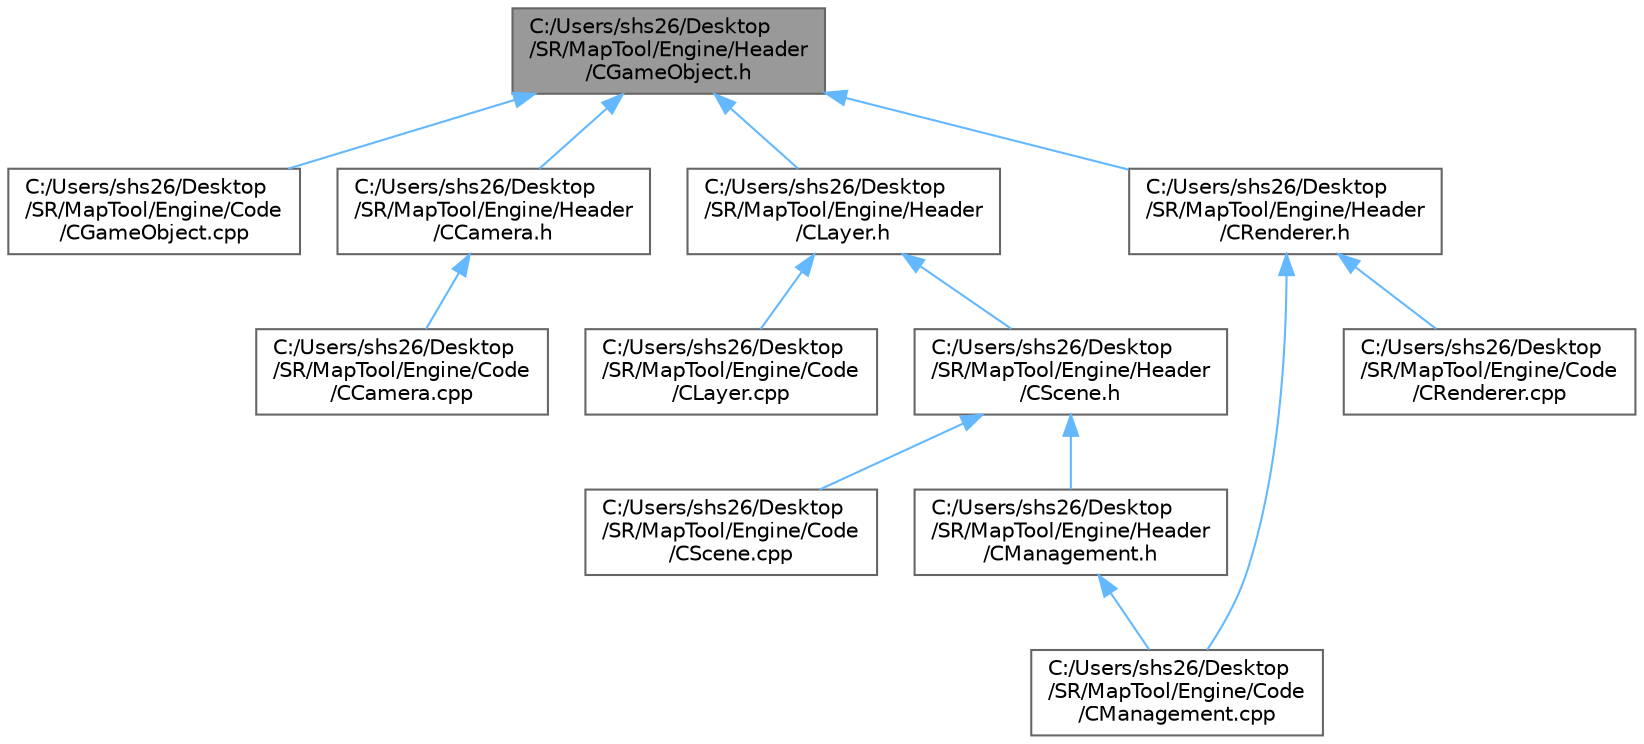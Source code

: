 digraph "C:/Users/shs26/Desktop/SR/MapTool/Engine/Header/CGameObject.h"
{
 // LATEX_PDF_SIZE
  bgcolor="transparent";
  edge [fontname=Helvetica,fontsize=10,labelfontname=Helvetica,labelfontsize=10];
  node [fontname=Helvetica,fontsize=10,shape=box,height=0.2,width=0.4];
  Node1 [id="Node000001",label="C:/Users/shs26/Desktop\l/SR/MapTool/Engine/Header\l/CGameObject.h",height=0.2,width=0.4,color="gray40", fillcolor="grey60", style="filled", fontcolor="black",tooltip=" "];
  Node1 -> Node2 [id="edge13_Node000001_Node000002",dir="back",color="steelblue1",style="solid",tooltip=" "];
  Node2 [id="Node000002",label="C:/Users/shs26/Desktop\l/SR/MapTool/Engine/Code\l/CGameObject.cpp",height=0.2,width=0.4,color="grey40", fillcolor="white", style="filled",URL="$_c_game_object_8cpp.html",tooltip=" "];
  Node1 -> Node3 [id="edge14_Node000001_Node000003",dir="back",color="steelblue1",style="solid",tooltip=" "];
  Node3 [id="Node000003",label="C:/Users/shs26/Desktop\l/SR/MapTool/Engine/Header\l/CCamera.h",height=0.2,width=0.4,color="grey40", fillcolor="white", style="filled",URL="$_c_camera_8h.html",tooltip=" "];
  Node3 -> Node4 [id="edge15_Node000003_Node000004",dir="back",color="steelblue1",style="solid",tooltip=" "];
  Node4 [id="Node000004",label="C:/Users/shs26/Desktop\l/SR/MapTool/Engine/Code\l/CCamera.cpp",height=0.2,width=0.4,color="grey40", fillcolor="white", style="filled",URL="$_c_camera_8cpp.html",tooltip=" "];
  Node1 -> Node5 [id="edge16_Node000001_Node000005",dir="back",color="steelblue1",style="solid",tooltip=" "];
  Node5 [id="Node000005",label="C:/Users/shs26/Desktop\l/SR/MapTool/Engine/Header\l/CLayer.h",height=0.2,width=0.4,color="grey40", fillcolor="white", style="filled",URL="$_c_layer_8h.html",tooltip=" "];
  Node5 -> Node6 [id="edge17_Node000005_Node000006",dir="back",color="steelblue1",style="solid",tooltip=" "];
  Node6 [id="Node000006",label="C:/Users/shs26/Desktop\l/SR/MapTool/Engine/Code\l/CLayer.cpp",height=0.2,width=0.4,color="grey40", fillcolor="white", style="filled",URL="$_c_layer_8cpp.html",tooltip=" "];
  Node5 -> Node7 [id="edge18_Node000005_Node000007",dir="back",color="steelblue1",style="solid",tooltip=" "];
  Node7 [id="Node000007",label="C:/Users/shs26/Desktop\l/SR/MapTool/Engine/Header\l/CScene.h",height=0.2,width=0.4,color="grey40", fillcolor="white", style="filled",URL="$_c_scene_8h.html",tooltip=" "];
  Node7 -> Node8 [id="edge19_Node000007_Node000008",dir="back",color="steelblue1",style="solid",tooltip=" "];
  Node8 [id="Node000008",label="C:/Users/shs26/Desktop\l/SR/MapTool/Engine/Code\l/CScene.cpp",height=0.2,width=0.4,color="grey40", fillcolor="white", style="filled",URL="$_c_scene_8cpp.html",tooltip=" "];
  Node7 -> Node9 [id="edge20_Node000007_Node000009",dir="back",color="steelblue1",style="solid",tooltip=" "];
  Node9 [id="Node000009",label="C:/Users/shs26/Desktop\l/SR/MapTool/Engine/Header\l/CManagement.h",height=0.2,width=0.4,color="grey40", fillcolor="white", style="filled",URL="$_c_management_8h.html",tooltip=" "];
  Node9 -> Node10 [id="edge21_Node000009_Node000010",dir="back",color="steelblue1",style="solid",tooltip=" "];
  Node10 [id="Node000010",label="C:/Users/shs26/Desktop\l/SR/MapTool/Engine/Code\l/CManagement.cpp",height=0.2,width=0.4,color="grey40", fillcolor="white", style="filled",URL="$_c_management_8cpp.html",tooltip=" "];
  Node1 -> Node11 [id="edge22_Node000001_Node000011",dir="back",color="steelblue1",style="solid",tooltip=" "];
  Node11 [id="Node000011",label="C:/Users/shs26/Desktop\l/SR/MapTool/Engine/Header\l/CRenderer.h",height=0.2,width=0.4,color="grey40", fillcolor="white", style="filled",URL="$_c_renderer_8h.html",tooltip=" "];
  Node11 -> Node10 [id="edge23_Node000011_Node000010",dir="back",color="steelblue1",style="solid",tooltip=" "];
  Node11 -> Node12 [id="edge24_Node000011_Node000012",dir="back",color="steelblue1",style="solid",tooltip=" "];
  Node12 [id="Node000012",label="C:/Users/shs26/Desktop\l/SR/MapTool/Engine/Code\l/CRenderer.cpp",height=0.2,width=0.4,color="grey40", fillcolor="white", style="filled",URL="$_c_renderer_8cpp.html",tooltip=" "];
}
